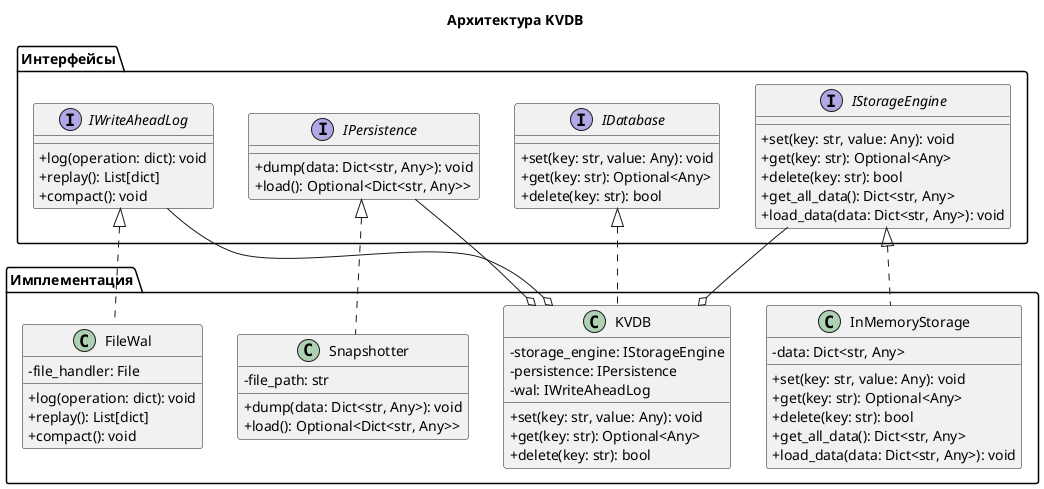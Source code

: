 @startuml architecture
skinparam classAttributeIconSize 0

title Архитектура KVDB

package "Интерфейсы" {
    interface IDatabase {
        + set(key: str, value: Any): void
        + get(key: str): Optional<Any>
        + delete(key: str): bool
    }

    interface IStorageEngine {
        + set(key: str, value: Any): void
        + get(key: str): Optional<Any>
        + delete(key: str): bool
        + get_all_data(): Dict<str, Any>
        + load_data(data: Dict<str, Any>): void
    }

    interface IPersistence {
        + dump(data: Dict<str, Any>): void
        + load(): Optional<Dict<str, Any>>
    }

     interface IWriteAheadLog {
        + log(operation: dict): void
        + replay(): List[dict]
        + compact(): void
    }
}

package "Имплементация" {
    class KVDB {
        - storage_engine: IStorageEngine
        - persistence: IPersistence
        - wal: IWriteAheadLog
        + set(key: str, value: Any): void
        + get(key: str): Optional<Any>
        + delete(key: str): bool
    }

    class InMemoryStorage {
        - data: Dict<str, Any>
        + set(key: str, value: Any): void
        + get(key: str): Optional<Any>
        + delete(key: str): bool
        + get_all_data(): Dict<str, Any>
        + load_data(data: Dict<str, Any>): void
    }

    class Snapshotter {
        - file_path: str
        + dump(data: Dict<str, Any>): void
        + load(): Optional<Dict<str, Any>>
    }

    class FileWal {
        - file_handler: File
        + log(operation: dict): void
        + replay(): List[dict]
        + compact(): void
    }
}

IDatabase <|.. KVDB
IStorageEngine <|.. InMemoryStorage
IPersistence <|.. Snapshotter
IWriteAheadLog <|.. FileWal

KVDB o-- IStorageEngine
KVDB o-- IPersistence
KVDB o-- IWriteAheadLog

@enduml